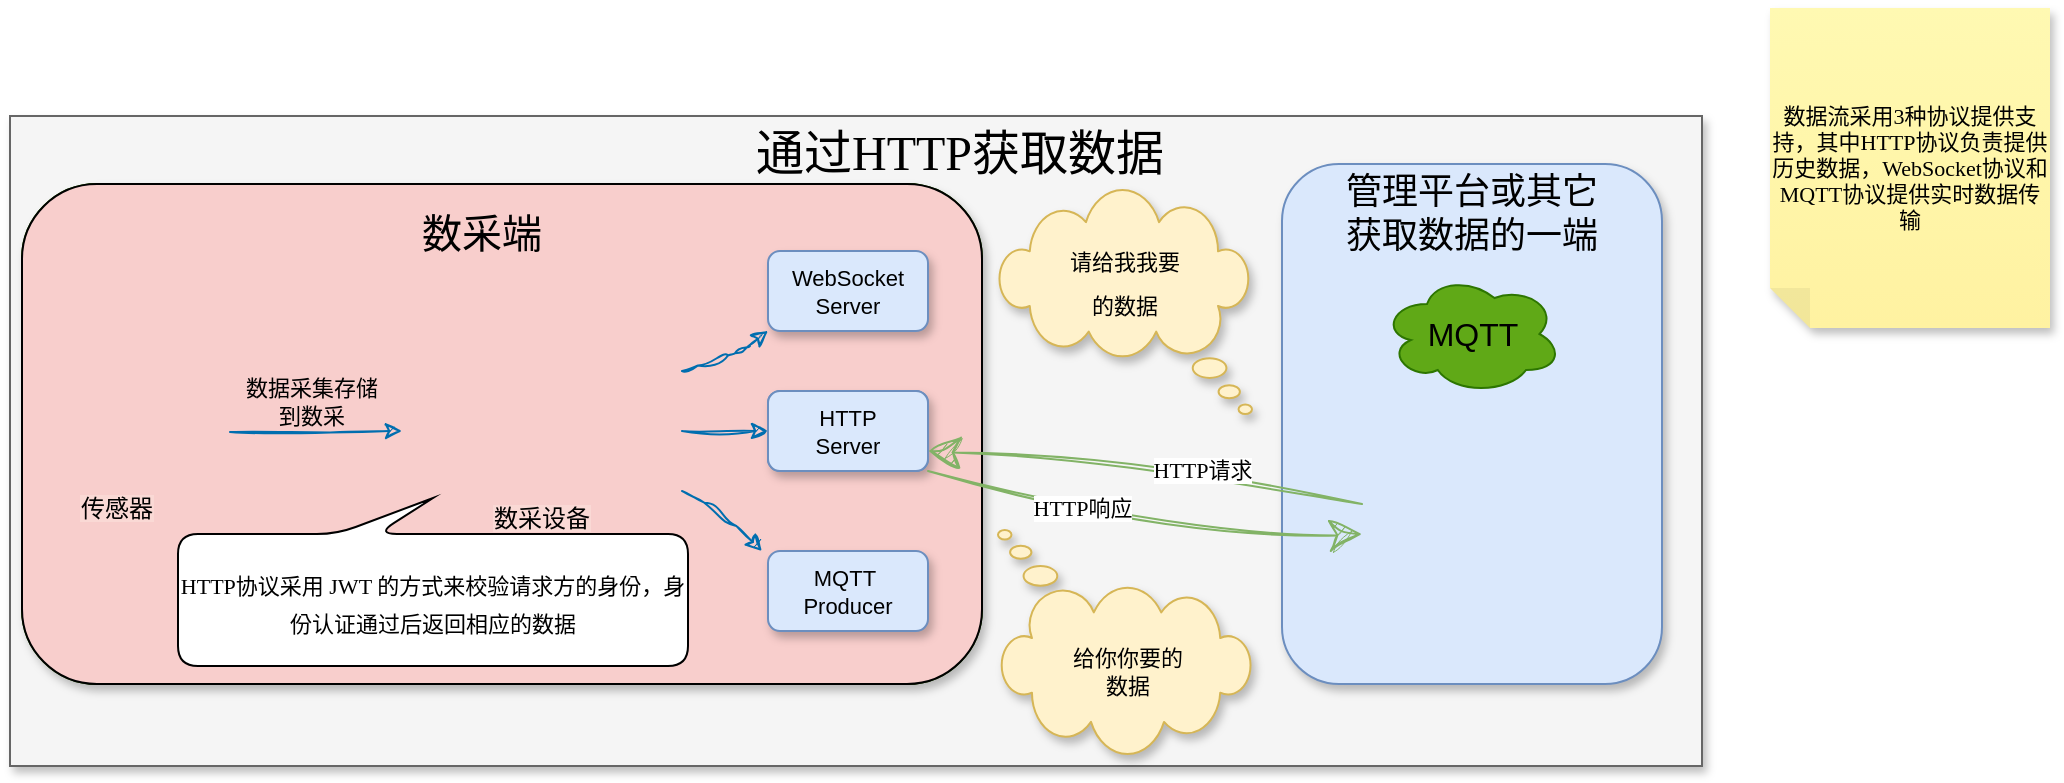 <mxfile version="20.8.20" type="github" pages="2">
  <diagram name="Page-1" id="55a83fd1-7818-8e21-69c5-c3457e3827bb">
    <mxGraphModel dx="1246" dy="655" grid="1" gridSize="1" guides="1" tooltips="1" connect="1" arrows="1" fold="1" page="1" pageScale="1" pageWidth="1100" pageHeight="850" background="none" math="0" shadow="0">
      <root>
        <mxCell id="0" />
        <mxCell id="1" parent="0" />
        <mxCell id="CpVSGg_M6Um0FJHQ5uJR-15" value="" style="rounded=0;whiteSpace=wrap;html=1;shadow=1;sketch=0;hachureGap=4;jiggle=2;curveFitting=1;fontFamily=Verdana;fontSize=24;fillColor=#f5f5f5;strokeColor=#666666;fontColor=#333333;" vertex="1" parent="1">
          <mxGeometry x="4" y="376" width="846" height="325" as="geometry" />
        </mxCell>
        <mxCell id="q9_kxICZZoDZp6LgXmwq-2" value="" style="whiteSpace=wrap;html=1;shape=mxgraph.basic.cloud_callout;rounded=0;shadow=1;sketch=0;hachureGap=4;jiggle=2;curveFitting=1;fontFamily=Verdana;fontSize=24;flipV=0;flipH=1;fillColor=#fff2cc;strokeColor=#d6b656;" vertex="1" parent="1">
          <mxGeometry x="498" y="413" width="127" height="112" as="geometry" />
        </mxCell>
        <mxCell id="q9_kxICZZoDZp6LgXmwq-1" value="" style="whiteSpace=wrap;html=1;shape=mxgraph.basic.cloud_callout;rounded=0;shadow=1;sketch=0;hachureGap=4;jiggle=2;curveFitting=1;fontFamily=Verdana;fontSize=24;flipV=1;fillColor=#fff2cc;strokeColor=#d6b656;" vertex="1" parent="1">
          <mxGeometry x="498" y="583" width="127" height="112" as="geometry" />
        </mxCell>
        <mxCell id="9olpXJAxPilYs5qB9dIM-40" value="" style="group;rounded=1;fillColor=#60a917;strokeColor=#2D7600;fontColor=#ffffff;" vertex="1" connectable="0" parent="1">
          <mxGeometry x="10" y="410" width="480" height="250" as="geometry" />
        </mxCell>
        <mxCell id="9olpXJAxPilYs5qB9dIM-32" value="" style="rounded=1;whiteSpace=wrap;html=1;fontSize=11;glass=0;shadow=1;fillColor=#f8cecc;strokeColor=default;labelBackgroundColor=#fad9d5;" vertex="1" parent="9olpXJAxPilYs5qB9dIM-40">
          <mxGeometry width="480" height="250" as="geometry" />
        </mxCell>
        <mxCell id="9olpXJAxPilYs5qB9dIM-39" style="edgeStyle=none;rounded=1;orthogonalLoop=1;jettySize=auto;html=1;exitX=1;exitY=1;exitDx=0;exitDy=0;fontSize=11;fontColor=default;endArrow=classic;sourcePerimeterSpacing=8;targetPerimeterSpacing=8;sketch=1;curveFitting=1;jiggle=2;fillColor=#1ba1e2;strokeColor=#006EAF;" edge="1" parent="9olpXJAxPilYs5qB9dIM-40" source="h7C7_MWoEDFQVUB63Uze-1">
          <mxGeometry relative="1" as="geometry">
            <mxPoint x="370" y="183.5" as="targetPoint" />
            <Array as="points">
              <mxPoint x="350" y="164" />
            </Array>
          </mxGeometry>
        </mxCell>
        <mxCell id="h7C7_MWoEDFQVUB63Uze-1" value="数采设备" style="shape=image;verticalLabelPosition=bottom;labelBackgroundColor=#fad9d5;verticalAlign=top;aspect=fixed;imageAspect=0;image=https://o.remove.bg/downloads/db545dfa-2f7c-4ccc-bd45-f7ecea8115f0/bd1e3572b59b8c41902bca50e69b6ed-removebg-preview.png;rounded=1;" parent="9olpXJAxPilYs5qB9dIM-40" vertex="1">
          <mxGeometry x="190" y="93.5" width="140" height="60" as="geometry" />
        </mxCell>
        <mxCell id="h7C7_MWoEDFQVUB63Uze-3" value="传感器" style="shape=image;verticalLabelPosition=bottom;labelBackgroundColor=#fad9d5;verticalAlign=top;aspect=fixed;imageAspect=0;image=https://o.remove.bg/downloads/4f0bd250-975d-451d-9e87-8efdd13bd213/image-removebg-preview.png;rounded=1;" parent="9olpXJAxPilYs5qB9dIM-40" vertex="1">
          <mxGeometry x="10" y="98.5" width="75" height="50" as="geometry" />
        </mxCell>
        <mxCell id="9olpXJAxPilYs5qB9dIM-10" value="" style="group;rounded=1;shadow=1;fillColor=#dae8fc;strokeColor=#6c8ebf;glass=0;" vertex="1" connectable="0" parent="9olpXJAxPilYs5qB9dIM-40">
          <mxGeometry x="373" y="103.5" width="80" height="40" as="geometry" />
        </mxCell>
        <mxCell id="9olpXJAxPilYs5qB9dIM-7" value="" style="whiteSpace=wrap;html=1;verticalAlign=top;labelBackgroundColor=default;fontSize=11;fillColor=#dae8fc;strokeColor=#6c8ebf;rounded=1;shadow=0;" vertex="1" parent="9olpXJAxPilYs5qB9dIM-10">
          <mxGeometry width="80" height="40" as="geometry" />
        </mxCell>
        <mxCell id="9olpXJAxPilYs5qB9dIM-8" value="HTTP&lt;br&gt;Server" style="text;strokeColor=none;fillColor=none;html=1;align=center;verticalAlign=middle;whiteSpace=wrap;rounded=1;fontSize=11;" vertex="1" parent="9olpXJAxPilYs5qB9dIM-10">
          <mxGeometry x="25" y="15" width="30" height="10" as="geometry" />
        </mxCell>
        <mxCell id="9olpXJAxPilYs5qB9dIM-38" style="edgeStyle=none;rounded=1;orthogonalLoop=1;jettySize=auto;html=1;exitX=1;exitY=0.5;exitDx=0;exitDy=0;entryX=0;entryY=0.5;entryDx=0;entryDy=0;fontSize=11;fontColor=default;endArrow=classic;sourcePerimeterSpacing=8;targetPerimeterSpacing=8;sketch=1;curveFitting=1;jiggle=2;fillColor=#1ba1e2;strokeColor=#006EAF;" edge="1" parent="9olpXJAxPilYs5qB9dIM-40" source="h7C7_MWoEDFQVUB63Uze-1" target="9olpXJAxPilYs5qB9dIM-7">
          <mxGeometry relative="1" as="geometry">
            <Array as="points" />
          </mxGeometry>
        </mxCell>
        <mxCell id="9olpXJAxPilYs5qB9dIM-15" value="" style="group;sketch=1;curveFitting=1;jiggle=2;shadow=1;rounded=1;glass=0;" vertex="1" connectable="0" parent="9olpXJAxPilYs5qB9dIM-40">
          <mxGeometry x="373" y="33.5" width="80" height="40" as="geometry" />
        </mxCell>
        <mxCell id="9olpXJAxPilYs5qB9dIM-16" value="" style="whiteSpace=wrap;html=1;verticalAlign=top;labelBackgroundColor=default;fontSize=11;fillColor=#dae8fc;strokeColor=#6c8ebf;rounded=1;shadow=1;" vertex="1" parent="9olpXJAxPilYs5qB9dIM-15">
          <mxGeometry width="80" height="40" as="geometry" />
        </mxCell>
        <mxCell id="9olpXJAxPilYs5qB9dIM-17" value="WebSocket&lt;br&gt;Server" style="text;strokeColor=none;fillColor=none;html=1;align=center;verticalAlign=middle;whiteSpace=wrap;rounded=1;fontSize=11;" vertex="1" parent="9olpXJAxPilYs5qB9dIM-15">
          <mxGeometry x="25" y="20" width="30" as="geometry" />
        </mxCell>
        <mxCell id="9olpXJAxPilYs5qB9dIM-37" style="edgeStyle=none;rounded=1;orthogonalLoop=1;jettySize=auto;html=1;exitX=1;exitY=0;exitDx=0;exitDy=0;entryX=0;entryY=1;entryDx=0;entryDy=0;fontSize=11;fontColor=default;endArrow=classic;sourcePerimeterSpacing=8;targetPerimeterSpacing=8;sketch=1;curveFitting=1;jiggle=2;fillColor=#1ba1e2;strokeColor=#006EAF;" edge="1" parent="9olpXJAxPilYs5qB9dIM-40" source="h7C7_MWoEDFQVUB63Uze-1" target="9olpXJAxPilYs5qB9dIM-16">
          <mxGeometry relative="1" as="geometry">
            <Array as="points">
              <mxPoint x="346" y="88" />
              <mxPoint x="360" y="83.5" />
            </Array>
          </mxGeometry>
        </mxCell>
        <mxCell id="9olpXJAxPilYs5qB9dIM-18" value="" style="group;sketch=1;curveFitting=1;jiggle=2;shadow=1;rounded=1;glass=0;" vertex="1" connectable="0" parent="9olpXJAxPilYs5qB9dIM-40">
          <mxGeometry x="373" y="183.5" width="80" height="40" as="geometry" />
        </mxCell>
        <mxCell id="9olpXJAxPilYs5qB9dIM-19" value="" style="whiteSpace=wrap;html=1;verticalAlign=top;labelBackgroundColor=default;fontSize=12;fillColor=#dae8fc;strokeColor=#6c8ebf;rounded=1;shadow=1;glass=0;" vertex="1" parent="9olpXJAxPilYs5qB9dIM-18">
          <mxGeometry width="80" height="40" as="geometry" />
        </mxCell>
        <mxCell id="9olpXJAxPilYs5qB9dIM-20" value="MQTT&amp;nbsp;&lt;br&gt;Producer" style="text;strokeColor=none;fillColor=none;html=1;align=center;verticalAlign=middle;whiteSpace=wrap;rounded=1;fontSize=11;" vertex="1" parent="9olpXJAxPilYs5qB9dIM-18">
          <mxGeometry x="25" y="20" width="30" as="geometry" />
        </mxCell>
        <mxCell id="9olpXJAxPilYs5qB9dIM-29" style="edgeStyle=orthogonalEdgeStyle;rounded=1;sketch=1;orthogonalLoop=1;jettySize=auto;html=1;entryX=0;entryY=0.5;entryDx=0;entryDy=0;curved=1;fillColor=#1ba1e2;strokeColor=#006EAF;" edge="1" parent="9olpXJAxPilYs5qB9dIM-40" target="h7C7_MWoEDFQVUB63Uze-1">
          <mxGeometry relative="1" as="geometry">
            <Array as="points">
              <mxPoint x="140" y="123.5" />
              <mxPoint x="140" y="123.5" />
            </Array>
            <mxPoint x="104" y="124" as="sourcePoint" />
            <mxPoint x="70" y="49.5" as="targetPoint" />
          </mxGeometry>
        </mxCell>
        <mxCell id="9olpXJAxPilYs5qB9dIM-30" value="数据采集存储到数采" style="text;strokeColor=none;fillColor=none;html=1;align=center;verticalAlign=middle;whiteSpace=wrap;rounded=1;fontSize=11;" vertex="1" parent="9olpXJAxPilYs5qB9dIM-40">
          <mxGeometry x="110" y="93.5" width="70" height="30" as="geometry" />
        </mxCell>
        <mxCell id="9olpXJAxPilYs5qB9dIM-42" value="数采端" style="text;strokeColor=none;fillColor=none;html=1;align=center;verticalAlign=middle;whiteSpace=wrap;rounded=0;fontSize=20;fontFamily=Architects Daughter;" vertex="1" parent="9olpXJAxPilYs5qB9dIM-40">
          <mxGeometry x="180" y="10" width="100" height="30" as="geometry" />
        </mxCell>
        <mxCell id="q9_kxICZZoDZp6LgXmwq-5" value="&lt;p style=&quot;line-height: 60%;&quot;&gt;&lt;span style=&quot;font-size: 11px;&quot;&gt;HTTP协议采用 JWT 的方式来校验请求方的身份，身份认证通过后返回相应的数据&lt;/span&gt;&lt;/p&gt;" style="shape=callout;whiteSpace=wrap;html=1;perimeter=calloutPerimeter;rounded=1;shadow=0;sketch=0;hachureGap=4;jiggle=2;curveFitting=1;strokeColor=default;fontFamily=Verdana;fontSize=24;flipH=1;flipV=1;size=18;position=0.61;" vertex="1" parent="9olpXJAxPilYs5qB9dIM-40">
          <mxGeometry x="78" y="157" width="255" height="84" as="geometry" />
        </mxCell>
        <mxCell id="9olpXJAxPilYs5qB9dIM-45" value="" style="group;shadow=1;" vertex="1" connectable="0" parent="1">
          <mxGeometry x="640" y="400" width="190" height="260" as="geometry" />
        </mxCell>
        <mxCell id="9olpXJAxPilYs5qB9dIM-44" value="" style="rounded=1;whiteSpace=wrap;html=1;hachureGap=4;fontFamily=Architects Daughter;fontSource=https%3A%2F%2Ffonts.googleapis.com%2Fcss%3Ffamily%3DArchitects%2BDaughter;fontSize=20;fillColor=#dae8fc;strokeColor=#6c8ebf;shadow=1;" vertex="1" parent="9olpXJAxPilYs5qB9dIM-45">
          <mxGeometry width="190" height="260" as="geometry" />
        </mxCell>
        <mxCell id="9olpXJAxPilYs5qB9dIM-1" value="" style="group;rounded=1;" vertex="1" connectable="0" parent="9olpXJAxPilYs5qB9dIM-45">
          <mxGeometry x="50" y="55" width="90" height="60" as="geometry" />
        </mxCell>
        <mxCell id="h7C7_MWoEDFQVUB63Uze-9" value="" style="ellipse;shape=cloud;whiteSpace=wrap;html=1;verticalAlign=top;labelBackgroundColor=default;fillColor=#60a917;fontColor=#ffffff;strokeColor=#2D7600;rounded=1;" parent="9olpXJAxPilYs5qB9dIM-1" vertex="1">
          <mxGeometry width="90" height="60" as="geometry" />
        </mxCell>
        <mxCell id="h7C7_MWoEDFQVUB63Uze-10" value="&lt;font style=&quot;font-size: 16px;&quot;&gt;MQTT&lt;/font&gt;" style="text;strokeColor=none;fillColor=none;html=1;align=center;verticalAlign=middle;whiteSpace=wrap;rounded=1;" parent="9olpXJAxPilYs5qB9dIM-1" vertex="1">
          <mxGeometry x="22.5" y="18.75" width="45" height="22.5" as="geometry" />
        </mxCell>
        <mxCell id="9olpXJAxPilYs5qB9dIM-4" value="" style="shape=image;verticalLabelPosition=bottom;labelBackgroundColor=default;verticalAlign=top;aspect=fixed;imageAspect=0;image=https://o.remove.bg/downloads/5de61391-5c4b-4149-a5a0-1e8953f048dc/image-removebg-preview.png;rounded=1;" vertex="1" parent="9olpXJAxPilYs5qB9dIM-45">
          <mxGeometry x="40" y="125" width="120" height="120" as="geometry" />
        </mxCell>
        <mxCell id="CpVSGg_M6Um0FJHQ5uJR-6" value="&lt;font style=&quot;font-size: 18px;&quot;&gt;管理平台或其它获取数据的一端&lt;/font&gt;" style="text;strokeColor=none;fillColor=none;html=1;align=center;verticalAlign=middle;whiteSpace=wrap;rounded=0;fontSize=11;fontFamily=Verdana;" vertex="1" parent="9olpXJAxPilYs5qB9dIM-45">
          <mxGeometry x="25" y="-1" width="140" height="52" as="geometry" />
        </mxCell>
        <mxCell id="CpVSGg_M6Um0FJHQ5uJR-9" value="&lt;span style=&quot;font-size: 11px;&quot;&gt;请给我我要的数据&lt;/span&gt;" style="text;strokeColor=none;fillColor=none;html=1;align=center;verticalAlign=middle;whiteSpace=wrap;rounded=0;fontSize=18;fontFamily=Verdana;" vertex="1" parent="1">
          <mxGeometry x="530" y="435" width="63" height="45" as="geometry" />
        </mxCell>
        <mxCell id="CpVSGg_M6Um0FJHQ5uJR-11" value="给你你要的数据" style="text;strokeColor=none;fillColor=none;html=1;align=center;verticalAlign=middle;whiteSpace=wrap;rounded=0;fontSize=11;fontFamily=Verdana;" vertex="1" parent="1">
          <mxGeometry x="533" y="639" width="60" height="30" as="geometry" />
        </mxCell>
        <mxCell id="CpVSGg_M6Um0FJHQ5uJR-3" style="edgeStyle=none;curved=1;rounded=0;sketch=1;hachureGap=4;jiggle=2;curveFitting=1;orthogonalLoop=1;jettySize=auto;html=1;exitX=1;exitY=0.75;exitDx=0;exitDy=0;entryX=0;entryY=0.375;entryDx=0;entryDy=0;entryPerimeter=0;fontFamily=Architects Daughter;fontSource=https%3A%2F%2Ffonts.googleapis.com%2Fcss%3Ffamily%3DArchitects%2BDaughter;fontSize=16;endArrow=none;startSize=14;endSize=14;sourcePerimeterSpacing=8;targetPerimeterSpacing=8;endFill=0;startArrow=classic;startFill=1;fillColor=#d5e8d4;strokeColor=#82b366;" edge="1" parent="1" source="9olpXJAxPilYs5qB9dIM-7" target="9olpXJAxPilYs5qB9dIM-4">
          <mxGeometry relative="1" as="geometry">
            <Array as="points">
              <mxPoint x="580" y="550" />
            </Array>
          </mxGeometry>
        </mxCell>
        <mxCell id="CpVSGg_M6Um0FJHQ5uJR-12" value="HTTP请求" style="edgeLabel;html=1;align=center;verticalAlign=middle;resizable=0;points=[];fontSize=11;fontFamily=Verdana;" vertex="1" connectable="0" parent="CpVSGg_M6Um0FJHQ5uJR-3">
          <mxGeometry x="0.214" y="-1" relative="1" as="geometry">
            <mxPoint x="4" y="-1" as="offset" />
          </mxGeometry>
        </mxCell>
        <mxCell id="CpVSGg_M6Um0FJHQ5uJR-1" style="edgeStyle=none;curved=1;rounded=0;sketch=1;hachureGap=4;jiggle=2;curveFitting=1;orthogonalLoop=1;jettySize=auto;html=1;exitX=0;exitY=0.5;exitDx=0;exitDy=0;fontFamily=Architects Daughter;fontSource=https%3A%2F%2Ffonts.googleapis.com%2Fcss%3Ffamily%3DArchitects%2BDaughter;fontSize=16;endArrow=none;startSize=14;endSize=14;sourcePerimeterSpacing=8;targetPerimeterSpacing=8;entryX=1;entryY=1;entryDx=0;entryDy=0;startArrow=classic;startFill=1;endFill=0;fillColor=#d5e8d4;strokeColor=#82b366;" edge="1" parent="1" source="9olpXJAxPilYs5qB9dIM-4" target="9olpXJAxPilYs5qB9dIM-7">
          <mxGeometry relative="1" as="geometry">
            <Array as="points">
              <mxPoint x="600" y="590" />
            </Array>
          </mxGeometry>
        </mxCell>
        <mxCell id="CpVSGg_M6Um0FJHQ5uJR-13" value="HTTP响应" style="edgeLabel;html=1;align=center;verticalAlign=middle;resizable=0;points=[];fontSize=11;fontFamily=Verdana;" vertex="1" connectable="0" parent="CpVSGg_M6Um0FJHQ5uJR-1">
          <mxGeometry x="0.204" y="-4" relative="1" as="geometry">
            <mxPoint x="-10" y="-1" as="offset" />
          </mxGeometry>
        </mxCell>
        <mxCell id="CpVSGg_M6Um0FJHQ5uJR-14" value="&lt;font style=&quot;font-size: 24px;&quot;&gt;通过HTTP获取数据&lt;/font&gt;" style="text;strokeColor=none;fillColor=none;html=1;align=center;verticalAlign=middle;whiteSpace=wrap;rounded=0;fontSize=11;fontFamily=Verdana;" vertex="1" parent="1">
          <mxGeometry x="366" y="377" width="226" height="35" as="geometry" />
        </mxCell>
        <mxCell id="q9_kxICZZoDZp6LgXmwq-6" value="数据流采用3种协议提供支持，其中HTTP协议负责提供历史数据，WebSocket协议和MQTT协议提供实时数据传输" style="shape=note;whiteSpace=wrap;html=1;backgroundOutline=1;fontColor=#000000;darkOpacity=0.05;fillColor=#FFF9B2;strokeColor=none;fillStyle=solid;direction=west;gradientDirection=north;gradientColor=#FFF2A1;shadow=1;size=20;pointerEvents=1;rounded=1;sketch=0;hachureGap=4;jiggle=2;curveFitting=1;fontFamily=Verdana;fontSize=11;" vertex="1" parent="1">
          <mxGeometry x="884" y="322" width="140" height="160" as="geometry" />
        </mxCell>
      </root>
    </mxGraphModel>
  </diagram>
  <diagram id="s_0R531OUf5QHb64EUNK" name="第 2 页">
    <mxGraphModel dx="1246" dy="655" grid="0" gridSize="10" guides="1" tooltips="1" connect="1" arrows="1" fold="1" page="0" pageScale="1" pageWidth="827" pageHeight="1169" math="0" shadow="0">
      <root>
        <mxCell id="0" />
        <mxCell id="1" parent="0" />
        <mxCell id="1Tfk0bL0eJ3-Y-HkAiGP-1" value="" style="rounded=0;whiteSpace=wrap;html=1;shadow=1;sketch=0;hachureGap=4;jiggle=2;curveFitting=1;fontFamily=Verdana;fontSize=24;fillColor=#f5f5f5;strokeColor=#666666;fontColor=#333333;" vertex="1" parent="1">
          <mxGeometry x="83" y="260" width="846" height="363" as="geometry" />
        </mxCell>
        <mxCell id="1Tfk0bL0eJ3-Y-HkAiGP-2" value="" style="group;rounded=1;sketch=1;curveFitting=1;jiggle=2;" vertex="1" connectable="0" parent="1">
          <mxGeometry x="89" y="306" width="480" height="250" as="geometry" />
        </mxCell>
        <mxCell id="1Tfk0bL0eJ3-Y-HkAiGP-3" value="" style="rounded=1;whiteSpace=wrap;html=1;fontSize=11;glass=0;shadow=1;fillColor=#fad9d5;strokeColor=#ae4132;labelBackgroundColor=#fad9d5;" vertex="1" parent="1Tfk0bL0eJ3-Y-HkAiGP-2">
          <mxGeometry width="480" height="250" as="geometry" />
        </mxCell>
        <mxCell id="1Tfk0bL0eJ3-Y-HkAiGP-4" style="edgeStyle=none;rounded=1;orthogonalLoop=1;jettySize=auto;html=1;exitX=1;exitY=1;exitDx=0;exitDy=0;fontSize=11;fontColor=default;endArrow=classic;sourcePerimeterSpacing=8;targetPerimeterSpacing=8;sketch=1;curveFitting=1;jiggle=2;" edge="1" parent="1Tfk0bL0eJ3-Y-HkAiGP-2" source="1Tfk0bL0eJ3-Y-HkAiGP-5">
          <mxGeometry relative="1" as="geometry">
            <mxPoint x="370" y="183.5" as="targetPoint" />
            <Array as="points">
              <mxPoint x="350" y="163.5" />
            </Array>
          </mxGeometry>
        </mxCell>
        <mxCell id="1Tfk0bL0eJ3-Y-HkAiGP-5" value="数采设备" style="shape=image;verticalLabelPosition=bottom;labelBackgroundColor=#fad9d5;verticalAlign=top;aspect=fixed;imageAspect=0;image=https://o.remove.bg/downloads/db545dfa-2f7c-4ccc-bd45-f7ecea8115f0/bd1e3572b59b8c41902bca50e69b6ed-removebg-preview.png;rounded=1;" vertex="1" parent="1Tfk0bL0eJ3-Y-HkAiGP-2">
          <mxGeometry x="190" y="93.5" width="140" height="60" as="geometry" />
        </mxCell>
        <mxCell id="1Tfk0bL0eJ3-Y-HkAiGP-6" value="传感器" style="shape=image;verticalLabelPosition=bottom;labelBackgroundColor=#fad9d5;verticalAlign=top;aspect=fixed;imageAspect=0;image=https://o.remove.bg/downloads/4f0bd250-975d-451d-9e87-8efdd13bd213/image-removebg-preview.png;rounded=1;" vertex="1" parent="1Tfk0bL0eJ3-Y-HkAiGP-2">
          <mxGeometry x="10" y="98.5" width="75" height="50" as="geometry" />
        </mxCell>
        <mxCell id="1Tfk0bL0eJ3-Y-HkAiGP-7" value="" style="group;rounded=1;shadow=1;fillColor=#dae8fc;strokeColor=#6c8ebf;glass=0;" vertex="1" connectable="0" parent="1Tfk0bL0eJ3-Y-HkAiGP-2">
          <mxGeometry x="373" y="103.5" width="80" height="40" as="geometry" />
        </mxCell>
        <mxCell id="1Tfk0bL0eJ3-Y-HkAiGP-8" value="" style="whiteSpace=wrap;html=1;verticalAlign=top;labelBackgroundColor=default;fontSize=11;fillColor=#dae8fc;strokeColor=#6c8ebf;rounded=1;shadow=0;" vertex="1" parent="1Tfk0bL0eJ3-Y-HkAiGP-7">
          <mxGeometry width="80" height="40" as="geometry" />
        </mxCell>
        <mxCell id="1Tfk0bL0eJ3-Y-HkAiGP-9" value="HTTP&lt;br&gt;Server" style="text;strokeColor=none;fillColor=none;html=1;align=center;verticalAlign=middle;whiteSpace=wrap;rounded=1;fontSize=11;" vertex="1" parent="1Tfk0bL0eJ3-Y-HkAiGP-7">
          <mxGeometry x="25" y="15" width="30" height="10" as="geometry" />
        </mxCell>
        <mxCell id="1Tfk0bL0eJ3-Y-HkAiGP-10" style="edgeStyle=none;rounded=1;orthogonalLoop=1;jettySize=auto;html=1;exitX=1;exitY=0.5;exitDx=0;exitDy=0;entryX=0;entryY=0.5;entryDx=0;entryDy=0;fontSize=11;fontColor=default;endArrow=classic;sourcePerimeterSpacing=8;targetPerimeterSpacing=8;sketch=1;curveFitting=1;jiggle=2;" edge="1" parent="1Tfk0bL0eJ3-Y-HkAiGP-2" source="1Tfk0bL0eJ3-Y-HkAiGP-5" target="1Tfk0bL0eJ3-Y-HkAiGP-8">
          <mxGeometry relative="1" as="geometry">
            <Array as="points" />
          </mxGeometry>
        </mxCell>
        <mxCell id="1Tfk0bL0eJ3-Y-HkAiGP-11" value="" style="group;sketch=1;curveFitting=1;jiggle=2;shadow=1;rounded=1;glass=0;" vertex="1" connectable="0" parent="1Tfk0bL0eJ3-Y-HkAiGP-2">
          <mxGeometry x="373" y="33.5" width="80" height="40" as="geometry" />
        </mxCell>
        <mxCell id="1Tfk0bL0eJ3-Y-HkAiGP-12" value="" style="whiteSpace=wrap;html=1;verticalAlign=top;labelBackgroundColor=default;fontSize=11;fillColor=#dae8fc;strokeColor=#6c8ebf;rounded=1;shadow=1;" vertex="1" parent="1Tfk0bL0eJ3-Y-HkAiGP-11">
          <mxGeometry width="80" height="40" as="geometry" />
        </mxCell>
        <mxCell id="1Tfk0bL0eJ3-Y-HkAiGP-13" value="WebSocket&lt;br&gt;Server" style="text;strokeColor=none;fillColor=none;html=1;align=center;verticalAlign=middle;whiteSpace=wrap;rounded=1;fontSize=11;" vertex="1" parent="1Tfk0bL0eJ3-Y-HkAiGP-11">
          <mxGeometry x="25" y="20" width="30" as="geometry" />
        </mxCell>
        <mxCell id="1Tfk0bL0eJ3-Y-HkAiGP-14" style="edgeStyle=none;rounded=1;orthogonalLoop=1;jettySize=auto;html=1;exitX=1;exitY=0;exitDx=0;exitDy=0;entryX=0;entryY=1;entryDx=0;entryDy=0;fontSize=11;fontColor=default;endArrow=classic;sourcePerimeterSpacing=8;targetPerimeterSpacing=8;sketch=1;curveFitting=1;jiggle=2;" edge="1" parent="1Tfk0bL0eJ3-Y-HkAiGP-2" source="1Tfk0bL0eJ3-Y-HkAiGP-5" target="1Tfk0bL0eJ3-Y-HkAiGP-12">
          <mxGeometry relative="1" as="geometry">
            <Array as="points">
              <mxPoint x="360" y="83.5" />
            </Array>
          </mxGeometry>
        </mxCell>
        <mxCell id="1Tfk0bL0eJ3-Y-HkAiGP-15" value="" style="group;sketch=1;curveFitting=1;jiggle=2;shadow=1;rounded=1;glass=0;" vertex="1" connectable="0" parent="1Tfk0bL0eJ3-Y-HkAiGP-2">
          <mxGeometry x="373" y="183.5" width="80" height="40" as="geometry" />
        </mxCell>
        <mxCell id="1Tfk0bL0eJ3-Y-HkAiGP-16" value="" style="whiteSpace=wrap;html=1;verticalAlign=top;labelBackgroundColor=default;fontSize=12;fillColor=#dae8fc;strokeColor=#6c8ebf;rounded=1;shadow=1;glass=0;" vertex="1" parent="1Tfk0bL0eJ3-Y-HkAiGP-15">
          <mxGeometry width="80" height="40" as="geometry" />
        </mxCell>
        <mxCell id="1Tfk0bL0eJ3-Y-HkAiGP-17" value="MQTT&amp;nbsp;&lt;br&gt;Producer" style="text;strokeColor=none;fillColor=none;html=1;align=center;verticalAlign=middle;whiteSpace=wrap;rounded=1;fontSize=11;" vertex="1" parent="1Tfk0bL0eJ3-Y-HkAiGP-15">
          <mxGeometry x="25" y="20" width="30" as="geometry" />
        </mxCell>
        <mxCell id="1Tfk0bL0eJ3-Y-HkAiGP-18" style="edgeStyle=orthogonalEdgeStyle;rounded=1;sketch=1;orthogonalLoop=1;jettySize=auto;html=1;exitX=0.5;exitY=0;exitDx=0;exitDy=0;entryX=0;entryY=0.5;entryDx=0;entryDy=0;curved=1;" edge="1" parent="1Tfk0bL0eJ3-Y-HkAiGP-2" target="1Tfk0bL0eJ3-Y-HkAiGP-5">
          <mxGeometry relative="1" as="geometry">
            <Array as="points">
              <mxPoint x="140" y="123.5" />
              <mxPoint x="140" y="123.5" />
            </Array>
            <mxPoint x="100" y="123.5" as="sourcePoint" />
            <mxPoint x="70" y="49.5" as="targetPoint" />
          </mxGeometry>
        </mxCell>
        <mxCell id="1Tfk0bL0eJ3-Y-HkAiGP-19" value="数据采集存储到数采" style="text;strokeColor=none;fillColor=none;html=1;align=center;verticalAlign=middle;whiteSpace=wrap;rounded=1;fontSize=11;" vertex="1" parent="1Tfk0bL0eJ3-Y-HkAiGP-2">
          <mxGeometry x="110" y="93.5" width="70" height="30" as="geometry" />
        </mxCell>
        <mxCell id="1Tfk0bL0eJ3-Y-HkAiGP-20" value="数采端" style="text;strokeColor=none;fillColor=none;html=1;align=center;verticalAlign=middle;whiteSpace=wrap;rounded=0;fontSize=20;fontFamily=Architects Daughter;" vertex="1" parent="1Tfk0bL0eJ3-Y-HkAiGP-2">
          <mxGeometry x="180" y="10" width="100" height="30" as="geometry" />
        </mxCell>
        <mxCell id="1Tfk0bL0eJ3-Y-HkAiGP-21" value="" style="group;shadow=1;" vertex="1" connectable="0" parent="1">
          <mxGeometry x="719" y="296" width="190" height="260" as="geometry" />
        </mxCell>
        <mxCell id="1Tfk0bL0eJ3-Y-HkAiGP-22" value="" style="rounded=1;whiteSpace=wrap;html=1;hachureGap=4;fontFamily=Architects Daughter;fontSource=https%3A%2F%2Ffonts.googleapis.com%2Fcss%3Ffamily%3DArchitects%2BDaughter;fontSize=20;fillColor=#dae8fc;strokeColor=#6c8ebf;shadow=1;" vertex="1" parent="1Tfk0bL0eJ3-Y-HkAiGP-21">
          <mxGeometry width="190" height="260" as="geometry" />
        </mxCell>
        <mxCell id="1Tfk0bL0eJ3-Y-HkAiGP-23" value="" style="group;rounded=1;" vertex="1" connectable="0" parent="1Tfk0bL0eJ3-Y-HkAiGP-21">
          <mxGeometry x="50" y="55" width="90" height="60" as="geometry" />
        </mxCell>
        <mxCell id="1Tfk0bL0eJ3-Y-HkAiGP-24" value="" style="ellipse;shape=cloud;whiteSpace=wrap;html=1;verticalAlign=top;labelBackgroundColor=default;fillColor=#60a917;fontColor=#ffffff;strokeColor=#2D7600;rounded=1;" vertex="1" parent="1Tfk0bL0eJ3-Y-HkAiGP-23">
          <mxGeometry width="90" height="60" as="geometry" />
        </mxCell>
        <mxCell id="1Tfk0bL0eJ3-Y-HkAiGP-25" value="&lt;font style=&quot;font-size: 16px;&quot;&gt;MQTT&lt;/font&gt;" style="text;strokeColor=none;fillColor=none;html=1;align=center;verticalAlign=middle;whiteSpace=wrap;rounded=1;" vertex="1" parent="1Tfk0bL0eJ3-Y-HkAiGP-23">
          <mxGeometry x="22.5" y="18.75" width="45" height="22.5" as="geometry" />
        </mxCell>
        <mxCell id="1Tfk0bL0eJ3-Y-HkAiGP-26" value="" style="shape=image;verticalLabelPosition=bottom;labelBackgroundColor=default;verticalAlign=top;aspect=fixed;imageAspect=0;image=https://o.remove.bg/downloads/5de61391-5c4b-4149-a5a0-1e8953f048dc/image-removebg-preview.png;rounded=1;" vertex="1" parent="1Tfk0bL0eJ3-Y-HkAiGP-21">
          <mxGeometry x="40" y="125" width="120" height="120" as="geometry" />
        </mxCell>
        <mxCell id="1Tfk0bL0eJ3-Y-HkAiGP-27" value="&lt;font style=&quot;font-size: 18px;&quot;&gt;管理平台或其它获取数据的一端&lt;/font&gt;" style="text;strokeColor=none;fillColor=none;html=1;align=center;verticalAlign=middle;whiteSpace=wrap;rounded=0;fontSize=11;fontFamily=Verdana;" vertex="1" parent="1Tfk0bL0eJ3-Y-HkAiGP-21">
          <mxGeometry x="25" y="-1" width="140" height="52" as="geometry" />
        </mxCell>
        <mxCell id="1Tfk0bL0eJ3-Y-HkAiGP-36" value="&lt;font style=&quot;font-size: 24px;&quot;&gt;通过WebSocket获取实时数据&lt;/font&gt;" style="text;strokeColor=none;fillColor=none;html=1;align=center;verticalAlign=middle;whiteSpace=wrap;rounded=0;fontSize=11;fontFamily=Verdana;" vertex="1" parent="1">
          <mxGeometry x="346" y="261" width="333" height="35" as="geometry" />
        </mxCell>
        <mxCell id="1Tfk0bL0eJ3-Y-HkAiGP-37" style="edgeStyle=none;curved=1;rounded=0;sketch=1;hachureGap=4;jiggle=2;curveFitting=1;orthogonalLoop=1;jettySize=auto;html=1;exitX=0;exitY=0.5;exitDx=0;exitDy=0;entryX=1;entryY=1;entryDx=0;entryDy=0;fontFamily=Verdana;fontSize=24;startArrow=classic;startFill=1;endArrow=classic;endFill=1;startSize=14;endSize=14;sourcePerimeterSpacing=8;targetPerimeterSpacing=8;" edge="1" parent="1" source="1Tfk0bL0eJ3-Y-HkAiGP-26" target="1Tfk0bL0eJ3-Y-HkAiGP-12">
          <mxGeometry relative="1" as="geometry" />
        </mxCell>
      </root>
    </mxGraphModel>
  </diagram>
</mxfile>
